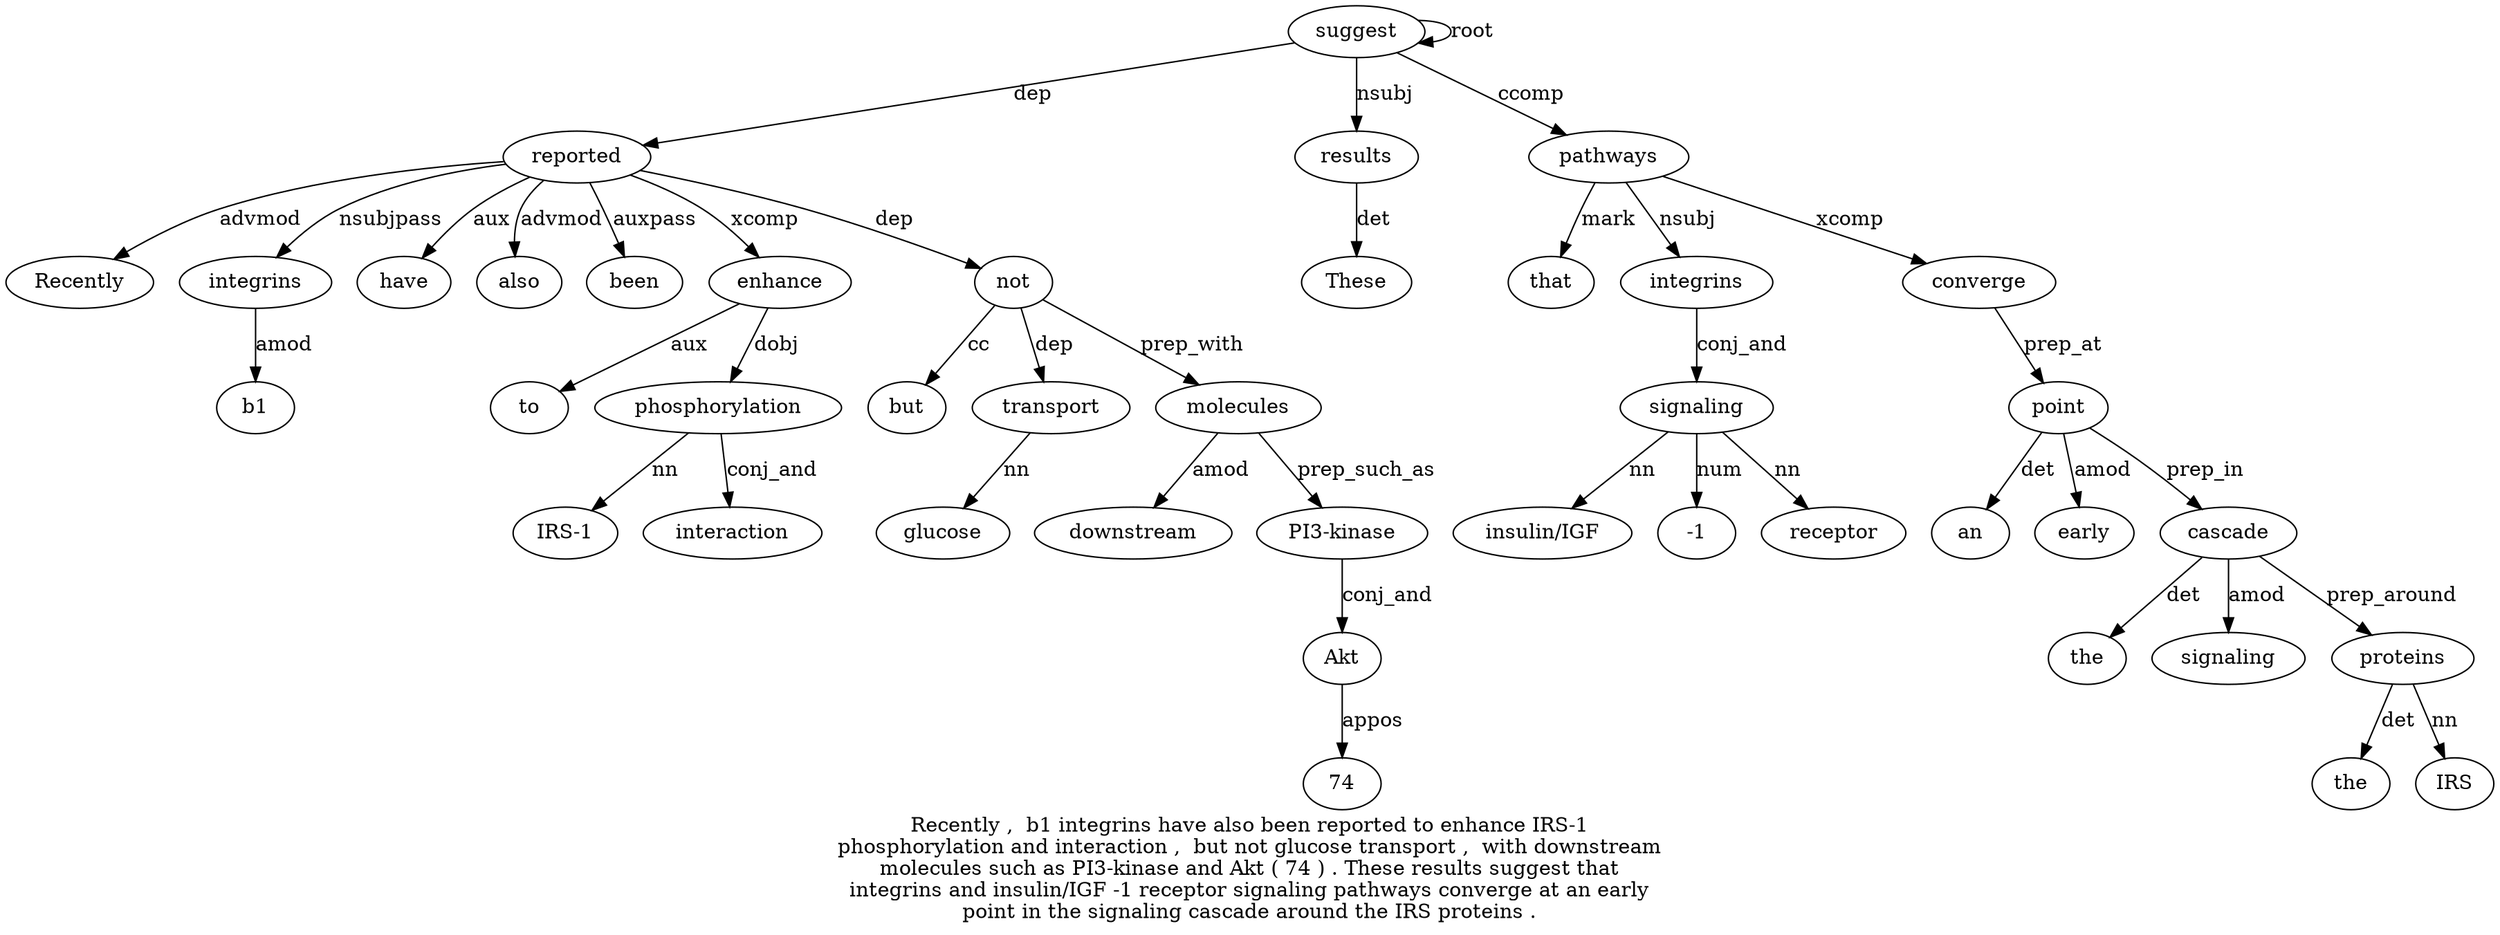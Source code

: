 digraph "Recently ,  b1 integrins have also been reported to enhance IRS-1 phosphorylation and interaction ,  but not glucose transport ,  with downstream molecules such as PI3-kinase and Akt ( 74 ) . These results suggest that integrins and insulin/IGF -1 receptor signaling pathways converge at an early point in the signaling cascade around the IRS proteins ." {
label="Recently ,  b1 integrins have also been reported to enhance IRS-1
phosphorylation and interaction ,  but not glucose transport ,  with downstream
molecules such as PI3-kinase and Akt ( 74 ) . These results suggest that
integrins and insulin/IGF -1 receptor signaling pathways converge at an early
point in the signaling cascade around the IRS proteins .";
reported8 [style=filled, fillcolor=white, label=reported];
Recently1 [style=filled, fillcolor=white, label=Recently];
reported8 -> Recently1  [label=advmod];
integrins4 [style=filled, fillcolor=white, label=integrins];
b13 [style=filled, fillcolor=white, label=b1];
integrins4 -> b13  [label=amod];
reported8 -> integrins4  [label=nsubjpass];
have5 [style=filled, fillcolor=white, label=have];
reported8 -> have5  [label=aux];
also6 [style=filled, fillcolor=white, label=also];
reported8 -> also6  [label=advmod];
been7 [style=filled, fillcolor=white, label=been];
reported8 -> been7  [label=auxpass];
suggest35 [style=filled, fillcolor=white, label=suggest];
suggest35 -> reported8  [label=dep];
enhance10 [style=filled, fillcolor=white, label=enhance];
to9 [style=filled, fillcolor=white, label=to];
enhance10 -> to9  [label=aux];
reported8 -> enhance10  [label=xcomp];
phosphorylation12 [style=filled, fillcolor=white, label=phosphorylation];
"IRS-1" [style=filled, fillcolor=white, label="IRS-1"];
phosphorylation12 -> "IRS-1"  [label=nn];
enhance10 -> phosphorylation12  [label=dobj];
interaction14 [style=filled, fillcolor=white, label=interaction];
phosphorylation12 -> interaction14  [label=conj_and];
not17 [style=filled, fillcolor=white, label=not];
but16 [style=filled, fillcolor=white, label=but];
not17 -> but16  [label=cc];
reported8 -> not17  [label=dep];
transport19 [style=filled, fillcolor=white, label=transport];
glucose18 [style=filled, fillcolor=white, label=glucose];
transport19 -> glucose18  [label=nn];
not17 -> transport19  [label=dep];
molecules23 [style=filled, fillcolor=white, label=molecules];
downstream22 [style=filled, fillcolor=white, label=downstream];
molecules23 -> downstream22  [label=amod];
not17 -> molecules23  [label=prep_with];
"PI3-kinase26" [style=filled, fillcolor=white, label="PI3-kinase"];
molecules23 -> "PI3-kinase26"  [label=prep_such_as];
Akt28 [style=filled, fillcolor=white, label=Akt];
"PI3-kinase26" -> Akt28  [label=conj_and];
7430 [style=filled, fillcolor=white, label=74];
Akt28 -> 7430  [label=appos];
results34 [style=filled, fillcolor=white, label=results];
These33 [style=filled, fillcolor=white, label=These];
results34 -> These33  [label=det];
suggest35 -> results34  [label=nsubj];
suggest35 -> suggest35  [label=root];
pathways43 [style=filled, fillcolor=white, label=pathways];
that36 [style=filled, fillcolor=white, label=that];
pathways43 -> that36  [label=mark];
integrins37 [style=filled, fillcolor=white, label=integrins];
pathways43 -> integrins37  [label=nsubj];
signaling42 [style=filled, fillcolor=white, label=signaling];
"insulin/IGF39" [style=filled, fillcolor=white, label="insulin/IGF"];
signaling42 -> "insulin/IGF39"  [label=nn];
"-140" [style=filled, fillcolor=white, label="-1"];
signaling42 -> "-140"  [label=num];
receptor41 [style=filled, fillcolor=white, label=receptor];
signaling42 -> receptor41  [label=nn];
integrins37 -> signaling42  [label=conj_and];
suggest35 -> pathways43  [label=ccomp];
converge44 [style=filled, fillcolor=white, label=converge];
pathways43 -> converge44  [label=xcomp];
point48 [style=filled, fillcolor=white, label=point];
an46 [style=filled, fillcolor=white, label=an];
point48 -> an46  [label=det];
early47 [style=filled, fillcolor=white, label=early];
point48 -> early47  [label=amod];
converge44 -> point48  [label=prep_at];
cascade52 [style=filled, fillcolor=white, label=cascade];
the50 [style=filled, fillcolor=white, label=the];
cascade52 -> the50  [label=det];
signaling51 [style=filled, fillcolor=white, label=signaling];
cascade52 -> signaling51  [label=amod];
point48 -> cascade52  [label=prep_in];
proteins56 [style=filled, fillcolor=white, label=proteins];
the54 [style=filled, fillcolor=white, label=the];
proteins56 -> the54  [label=det];
IRS55 [style=filled, fillcolor=white, label=IRS];
proteins56 -> IRS55  [label=nn];
cascade52 -> proteins56  [label=prep_around];
}
